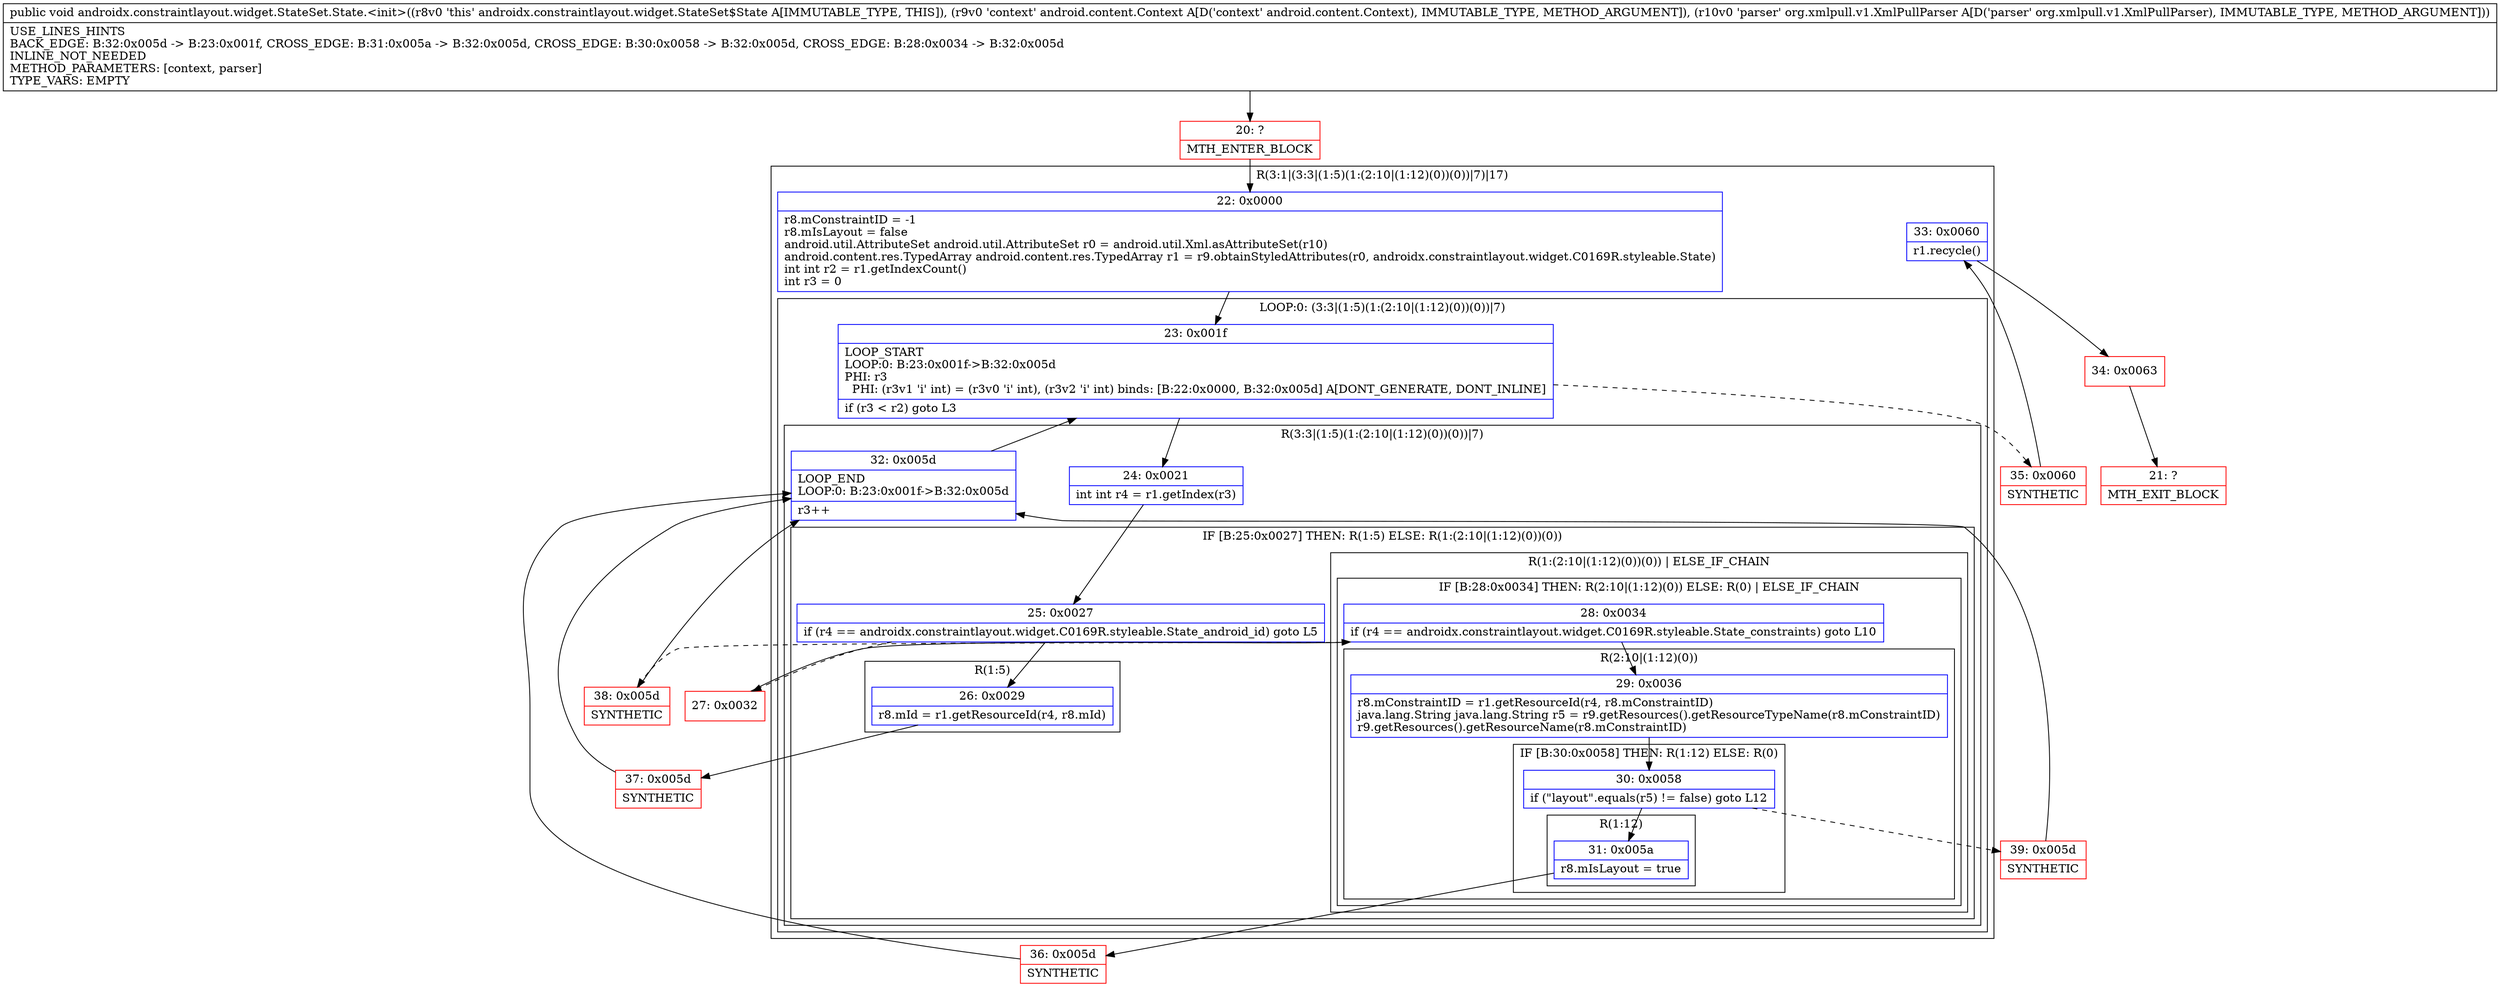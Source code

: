 digraph "CFG forandroidx.constraintlayout.widget.StateSet.State.\<init\>(Landroid\/content\/Context;Lorg\/xmlpull\/v1\/XmlPullParser;)V" {
subgraph cluster_Region_1609798672 {
label = "R(3:1|(3:3|(1:5)(1:(2:10|(1:12)(0))(0))|7)|17)";
node [shape=record,color=blue];
Node_22 [shape=record,label="{22\:\ 0x0000|r8.mConstraintID = \-1\lr8.mIsLayout = false\landroid.util.AttributeSet android.util.AttributeSet r0 = android.util.Xml.asAttributeSet(r10)\landroid.content.res.TypedArray android.content.res.TypedArray r1 = r9.obtainStyledAttributes(r0, androidx.constraintlayout.widget.C0169R.styleable.State)\lint int r2 = r1.getIndexCount()\lint r3 = 0\l}"];
subgraph cluster_LoopRegion_569988586 {
label = "LOOP:0: (3:3|(1:5)(1:(2:10|(1:12)(0))(0))|7)";
node [shape=record,color=blue];
Node_23 [shape=record,label="{23\:\ 0x001f|LOOP_START\lLOOP:0: B:23:0x001f\-\>B:32:0x005d\lPHI: r3 \l  PHI: (r3v1 'i' int) = (r3v0 'i' int), (r3v2 'i' int) binds: [B:22:0x0000, B:32:0x005d] A[DONT_GENERATE, DONT_INLINE]\l|if (r3 \< r2) goto L3\l}"];
subgraph cluster_Region_723433316 {
label = "R(3:3|(1:5)(1:(2:10|(1:12)(0))(0))|7)";
node [shape=record,color=blue];
Node_24 [shape=record,label="{24\:\ 0x0021|int int r4 = r1.getIndex(r3)\l}"];
subgraph cluster_IfRegion_2130866982 {
label = "IF [B:25:0x0027] THEN: R(1:5) ELSE: R(1:(2:10|(1:12)(0))(0))";
node [shape=record,color=blue];
Node_25 [shape=record,label="{25\:\ 0x0027|if (r4 == androidx.constraintlayout.widget.C0169R.styleable.State_android_id) goto L5\l}"];
subgraph cluster_Region_1916488154 {
label = "R(1:5)";
node [shape=record,color=blue];
Node_26 [shape=record,label="{26\:\ 0x0029|r8.mId = r1.getResourceId(r4, r8.mId)\l}"];
}
subgraph cluster_Region_410076751 {
label = "R(1:(2:10|(1:12)(0))(0)) | ELSE_IF_CHAIN\l";
node [shape=record,color=blue];
subgraph cluster_IfRegion_1474265221 {
label = "IF [B:28:0x0034] THEN: R(2:10|(1:12)(0)) ELSE: R(0) | ELSE_IF_CHAIN\l";
node [shape=record,color=blue];
Node_28 [shape=record,label="{28\:\ 0x0034|if (r4 == androidx.constraintlayout.widget.C0169R.styleable.State_constraints) goto L10\l}"];
subgraph cluster_Region_1659440819 {
label = "R(2:10|(1:12)(0))";
node [shape=record,color=blue];
Node_29 [shape=record,label="{29\:\ 0x0036|r8.mConstraintID = r1.getResourceId(r4, r8.mConstraintID)\ljava.lang.String java.lang.String r5 = r9.getResources().getResourceTypeName(r8.mConstraintID)\lr9.getResources().getResourceName(r8.mConstraintID)\l}"];
subgraph cluster_IfRegion_2112454747 {
label = "IF [B:30:0x0058] THEN: R(1:12) ELSE: R(0)";
node [shape=record,color=blue];
Node_30 [shape=record,label="{30\:\ 0x0058|if (\"layout\".equals(r5) != false) goto L12\l}"];
subgraph cluster_Region_220949795 {
label = "R(1:12)";
node [shape=record,color=blue];
Node_31 [shape=record,label="{31\:\ 0x005a|r8.mIsLayout = true\l}"];
}
subgraph cluster_Region_1229025458 {
label = "R(0)";
node [shape=record,color=blue];
}
}
}
subgraph cluster_Region_1377557740 {
label = "R(0)";
node [shape=record,color=blue];
}
}
}
}
Node_32 [shape=record,label="{32\:\ 0x005d|LOOP_END\lLOOP:0: B:23:0x001f\-\>B:32:0x005d\l|r3++\l}"];
}
}
Node_33 [shape=record,label="{33\:\ 0x0060|r1.recycle()\l}"];
}
Node_20 [shape=record,color=red,label="{20\:\ ?|MTH_ENTER_BLOCK\l}"];
Node_37 [shape=record,color=red,label="{37\:\ 0x005d|SYNTHETIC\l}"];
Node_27 [shape=record,color=red,label="{27\:\ 0x0032}"];
Node_36 [shape=record,color=red,label="{36\:\ 0x005d|SYNTHETIC\l}"];
Node_39 [shape=record,color=red,label="{39\:\ 0x005d|SYNTHETIC\l}"];
Node_38 [shape=record,color=red,label="{38\:\ 0x005d|SYNTHETIC\l}"];
Node_35 [shape=record,color=red,label="{35\:\ 0x0060|SYNTHETIC\l}"];
Node_34 [shape=record,color=red,label="{34\:\ 0x0063}"];
Node_21 [shape=record,color=red,label="{21\:\ ?|MTH_EXIT_BLOCK\l}"];
MethodNode[shape=record,label="{public void androidx.constraintlayout.widget.StateSet.State.\<init\>((r8v0 'this' androidx.constraintlayout.widget.StateSet$State A[IMMUTABLE_TYPE, THIS]), (r9v0 'context' android.content.Context A[D('context' android.content.Context), IMMUTABLE_TYPE, METHOD_ARGUMENT]), (r10v0 'parser' org.xmlpull.v1.XmlPullParser A[D('parser' org.xmlpull.v1.XmlPullParser), IMMUTABLE_TYPE, METHOD_ARGUMENT]))  | USE_LINES_HINTS\lBACK_EDGE: B:32:0x005d \-\> B:23:0x001f, CROSS_EDGE: B:31:0x005a \-\> B:32:0x005d, CROSS_EDGE: B:30:0x0058 \-\> B:32:0x005d, CROSS_EDGE: B:28:0x0034 \-\> B:32:0x005d\lINLINE_NOT_NEEDED\lMETHOD_PARAMETERS: [context, parser]\lTYPE_VARS: EMPTY\l}"];
MethodNode -> Node_20;Node_22 -> Node_23;
Node_23 -> Node_24;
Node_23 -> Node_35[style=dashed];
Node_24 -> Node_25;
Node_25 -> Node_26;
Node_25 -> Node_27[style=dashed];
Node_26 -> Node_37;
Node_28 -> Node_29;
Node_28 -> Node_38[style=dashed];
Node_29 -> Node_30;
Node_30 -> Node_31;
Node_30 -> Node_39[style=dashed];
Node_31 -> Node_36;
Node_32 -> Node_23;
Node_33 -> Node_34;
Node_20 -> Node_22;
Node_37 -> Node_32;
Node_27 -> Node_28;
Node_36 -> Node_32;
Node_39 -> Node_32;
Node_38 -> Node_32;
Node_35 -> Node_33;
Node_34 -> Node_21;
}

